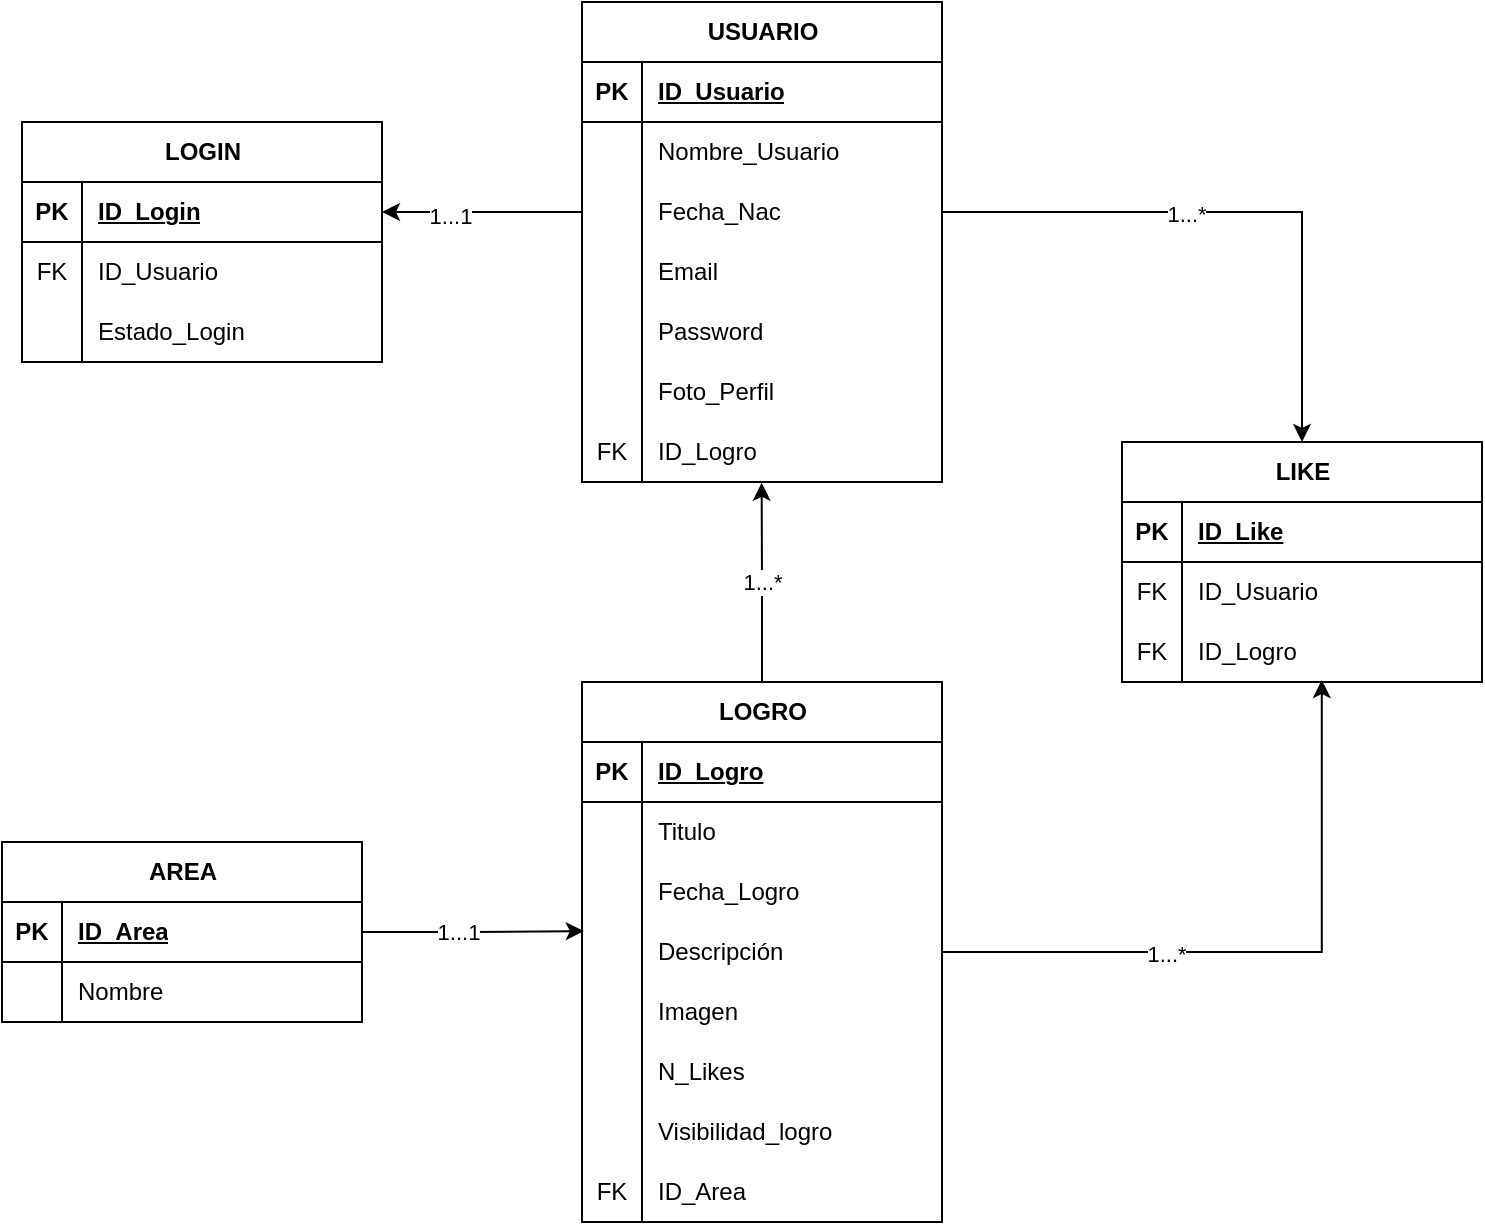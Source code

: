 <mxfile version="21.5.0" type="device">
  <diagram name="Página-1" id="RfY9e64gLlsHa1aMTghe">
    <mxGraphModel dx="956" dy="541" grid="1" gridSize="10" guides="1" tooltips="1" connect="1" arrows="1" fold="1" page="1" pageScale="1" pageWidth="827" pageHeight="1169" math="0" shadow="0">
      <root>
        <mxCell id="0" />
        <mxCell id="1" parent="0" />
        <mxCell id="a_0hWVWMmXAK3noIr4Zj-1" value="USUARIO" style="shape=table;startSize=30;container=1;collapsible=1;childLayout=tableLayout;fixedRows=1;rowLines=0;fontStyle=1;align=center;resizeLast=1;html=1;" vertex="1" parent="1">
          <mxGeometry x="310" y="20" width="180" height="240" as="geometry" />
        </mxCell>
        <mxCell id="a_0hWVWMmXAK3noIr4Zj-2" value="" style="shape=tableRow;horizontal=0;startSize=0;swimlaneHead=0;swimlaneBody=0;fillColor=none;collapsible=0;dropTarget=0;points=[[0,0.5],[1,0.5]];portConstraint=eastwest;top=0;left=0;right=0;bottom=1;" vertex="1" parent="a_0hWVWMmXAK3noIr4Zj-1">
          <mxGeometry y="30" width="180" height="30" as="geometry" />
        </mxCell>
        <mxCell id="a_0hWVWMmXAK3noIr4Zj-3" value="PK" style="shape=partialRectangle;connectable=0;fillColor=none;top=0;left=0;bottom=0;right=0;fontStyle=1;overflow=hidden;whiteSpace=wrap;html=1;" vertex="1" parent="a_0hWVWMmXAK3noIr4Zj-2">
          <mxGeometry width="30" height="30" as="geometry">
            <mxRectangle width="30" height="30" as="alternateBounds" />
          </mxGeometry>
        </mxCell>
        <mxCell id="a_0hWVWMmXAK3noIr4Zj-4" value="ID_Usuario" style="shape=partialRectangle;connectable=0;fillColor=none;top=0;left=0;bottom=0;right=0;align=left;spacingLeft=6;fontStyle=5;overflow=hidden;whiteSpace=wrap;html=1;" vertex="1" parent="a_0hWVWMmXAK3noIr4Zj-2">
          <mxGeometry x="30" width="150" height="30" as="geometry">
            <mxRectangle width="150" height="30" as="alternateBounds" />
          </mxGeometry>
        </mxCell>
        <mxCell id="a_0hWVWMmXAK3noIr4Zj-5" value="" style="shape=tableRow;horizontal=0;startSize=0;swimlaneHead=0;swimlaneBody=0;fillColor=none;collapsible=0;dropTarget=0;points=[[0,0.5],[1,0.5]];portConstraint=eastwest;top=0;left=0;right=0;bottom=0;" vertex="1" parent="a_0hWVWMmXAK3noIr4Zj-1">
          <mxGeometry y="60" width="180" height="30" as="geometry" />
        </mxCell>
        <mxCell id="a_0hWVWMmXAK3noIr4Zj-6" value="" style="shape=partialRectangle;connectable=0;fillColor=none;top=0;left=0;bottom=0;right=0;editable=1;overflow=hidden;whiteSpace=wrap;html=1;" vertex="1" parent="a_0hWVWMmXAK3noIr4Zj-5">
          <mxGeometry width="30" height="30" as="geometry">
            <mxRectangle width="30" height="30" as="alternateBounds" />
          </mxGeometry>
        </mxCell>
        <mxCell id="a_0hWVWMmXAK3noIr4Zj-7" value="Nombre_Usuario" style="shape=partialRectangle;connectable=0;fillColor=none;top=0;left=0;bottom=0;right=0;align=left;spacingLeft=6;overflow=hidden;whiteSpace=wrap;html=1;" vertex="1" parent="a_0hWVWMmXAK3noIr4Zj-5">
          <mxGeometry x="30" width="150" height="30" as="geometry">
            <mxRectangle width="150" height="30" as="alternateBounds" />
          </mxGeometry>
        </mxCell>
        <mxCell id="a_0hWVWMmXAK3noIr4Zj-8" value="" style="shape=tableRow;horizontal=0;startSize=0;swimlaneHead=0;swimlaneBody=0;fillColor=none;collapsible=0;dropTarget=0;points=[[0,0.5],[1,0.5]];portConstraint=eastwest;top=0;left=0;right=0;bottom=0;" vertex="1" parent="a_0hWVWMmXAK3noIr4Zj-1">
          <mxGeometry y="90" width="180" height="30" as="geometry" />
        </mxCell>
        <mxCell id="a_0hWVWMmXAK3noIr4Zj-9" value="" style="shape=partialRectangle;connectable=0;fillColor=none;top=0;left=0;bottom=0;right=0;editable=1;overflow=hidden;whiteSpace=wrap;html=1;" vertex="1" parent="a_0hWVWMmXAK3noIr4Zj-8">
          <mxGeometry width="30" height="30" as="geometry">
            <mxRectangle width="30" height="30" as="alternateBounds" />
          </mxGeometry>
        </mxCell>
        <mxCell id="a_0hWVWMmXAK3noIr4Zj-10" value="Fecha_Nac" style="shape=partialRectangle;connectable=0;fillColor=none;top=0;left=0;bottom=0;right=0;align=left;spacingLeft=6;overflow=hidden;whiteSpace=wrap;html=1;" vertex="1" parent="a_0hWVWMmXAK3noIr4Zj-8">
          <mxGeometry x="30" width="150" height="30" as="geometry">
            <mxRectangle width="150" height="30" as="alternateBounds" />
          </mxGeometry>
        </mxCell>
        <mxCell id="a_0hWVWMmXAK3noIr4Zj-11" value="" style="shape=tableRow;horizontal=0;startSize=0;swimlaneHead=0;swimlaneBody=0;fillColor=none;collapsible=0;dropTarget=0;points=[[0,0.5],[1,0.5]];portConstraint=eastwest;top=0;left=0;right=0;bottom=0;" vertex="1" parent="a_0hWVWMmXAK3noIr4Zj-1">
          <mxGeometry y="120" width="180" height="30" as="geometry" />
        </mxCell>
        <mxCell id="a_0hWVWMmXAK3noIr4Zj-12" value="" style="shape=partialRectangle;connectable=0;fillColor=none;top=0;left=0;bottom=0;right=0;editable=1;overflow=hidden;whiteSpace=wrap;html=1;" vertex="1" parent="a_0hWVWMmXAK3noIr4Zj-11">
          <mxGeometry width="30" height="30" as="geometry">
            <mxRectangle width="30" height="30" as="alternateBounds" />
          </mxGeometry>
        </mxCell>
        <mxCell id="a_0hWVWMmXAK3noIr4Zj-13" value="Email&lt;span style=&quot;white-space: pre;&quot;&gt;&#x9;&lt;/span&gt;&lt;span style=&quot;white-space: pre;&quot;&gt;&#x9;&lt;/span&gt;&lt;span style=&quot;white-space: pre;&quot;&gt;&#x9;&lt;/span&gt;&lt;span style=&quot;white-space: pre;&quot;&gt;&#x9;&lt;/span&gt;&lt;span style=&quot;white-space: pre;&quot;&gt;&#x9;&lt;/span&gt;&lt;span style=&quot;white-space: pre;&quot;&gt;&#x9;&lt;/span&gt;" style="shape=partialRectangle;connectable=0;fillColor=none;top=0;left=0;bottom=0;right=0;align=left;spacingLeft=6;overflow=hidden;whiteSpace=wrap;html=1;" vertex="1" parent="a_0hWVWMmXAK3noIr4Zj-11">
          <mxGeometry x="30" width="150" height="30" as="geometry">
            <mxRectangle width="150" height="30" as="alternateBounds" />
          </mxGeometry>
        </mxCell>
        <mxCell id="a_0hWVWMmXAK3noIr4Zj-14" value="" style="shape=tableRow;horizontal=0;startSize=0;swimlaneHead=0;swimlaneBody=0;fillColor=none;collapsible=0;dropTarget=0;points=[[0,0.5],[1,0.5]];portConstraint=eastwest;top=0;left=0;right=0;bottom=0;" vertex="1" parent="a_0hWVWMmXAK3noIr4Zj-1">
          <mxGeometry y="150" width="180" height="30" as="geometry" />
        </mxCell>
        <mxCell id="a_0hWVWMmXAK3noIr4Zj-15" value="" style="shape=partialRectangle;connectable=0;fillColor=none;top=0;left=0;bottom=0;right=0;editable=1;overflow=hidden;whiteSpace=wrap;html=1;" vertex="1" parent="a_0hWVWMmXAK3noIr4Zj-14">
          <mxGeometry width="30" height="30" as="geometry">
            <mxRectangle width="30" height="30" as="alternateBounds" />
          </mxGeometry>
        </mxCell>
        <mxCell id="a_0hWVWMmXAK3noIr4Zj-16" value="Password" style="shape=partialRectangle;connectable=0;fillColor=none;top=0;left=0;bottom=0;right=0;align=left;spacingLeft=6;overflow=hidden;whiteSpace=wrap;html=1;" vertex="1" parent="a_0hWVWMmXAK3noIr4Zj-14">
          <mxGeometry x="30" width="150" height="30" as="geometry">
            <mxRectangle width="150" height="30" as="alternateBounds" />
          </mxGeometry>
        </mxCell>
        <mxCell id="a_0hWVWMmXAK3noIr4Zj-17" value="" style="shape=tableRow;horizontal=0;startSize=0;swimlaneHead=0;swimlaneBody=0;fillColor=none;collapsible=0;dropTarget=0;points=[[0,0.5],[1,0.5]];portConstraint=eastwest;top=0;left=0;right=0;bottom=0;" vertex="1" parent="a_0hWVWMmXAK3noIr4Zj-1">
          <mxGeometry y="180" width="180" height="30" as="geometry" />
        </mxCell>
        <mxCell id="a_0hWVWMmXAK3noIr4Zj-18" value="" style="shape=partialRectangle;connectable=0;fillColor=none;top=0;left=0;bottom=0;right=0;editable=1;overflow=hidden;whiteSpace=wrap;html=1;" vertex="1" parent="a_0hWVWMmXAK3noIr4Zj-17">
          <mxGeometry width="30" height="30" as="geometry">
            <mxRectangle width="30" height="30" as="alternateBounds" />
          </mxGeometry>
        </mxCell>
        <mxCell id="a_0hWVWMmXAK3noIr4Zj-19" value="Foto_Perfil" style="shape=partialRectangle;connectable=0;fillColor=none;top=0;left=0;bottom=0;right=0;align=left;spacingLeft=6;overflow=hidden;whiteSpace=wrap;html=1;" vertex="1" parent="a_0hWVWMmXAK3noIr4Zj-17">
          <mxGeometry x="30" width="150" height="30" as="geometry">
            <mxRectangle width="150" height="30" as="alternateBounds" />
          </mxGeometry>
        </mxCell>
        <mxCell id="a_0hWVWMmXAK3noIr4Zj-39" value="" style="shape=tableRow;horizontal=0;startSize=0;swimlaneHead=0;swimlaneBody=0;fillColor=none;collapsible=0;dropTarget=0;points=[[0,0.5],[1,0.5]];portConstraint=eastwest;top=0;left=0;right=0;bottom=0;" vertex="1" parent="a_0hWVWMmXAK3noIr4Zj-1">
          <mxGeometry y="210" width="180" height="30" as="geometry" />
        </mxCell>
        <mxCell id="a_0hWVWMmXAK3noIr4Zj-40" value="FK" style="shape=partialRectangle;connectable=0;fillColor=none;top=0;left=0;bottom=0;right=0;editable=1;overflow=hidden;whiteSpace=wrap;html=1;" vertex="1" parent="a_0hWVWMmXAK3noIr4Zj-39">
          <mxGeometry width="30" height="30" as="geometry">
            <mxRectangle width="30" height="30" as="alternateBounds" />
          </mxGeometry>
        </mxCell>
        <mxCell id="a_0hWVWMmXAK3noIr4Zj-41" value="ID_Logro" style="shape=partialRectangle;connectable=0;fillColor=none;top=0;left=0;bottom=0;right=0;align=left;spacingLeft=6;overflow=hidden;whiteSpace=wrap;html=1;" vertex="1" parent="a_0hWVWMmXAK3noIr4Zj-39">
          <mxGeometry x="30" width="150" height="30" as="geometry">
            <mxRectangle width="150" height="30" as="alternateBounds" />
          </mxGeometry>
        </mxCell>
        <mxCell id="a_0hWVWMmXAK3noIr4Zj-108" style="edgeStyle=orthogonalEdgeStyle;rounded=0;orthogonalLoop=1;jettySize=auto;html=1;entryX=0.555;entryY=0.967;entryDx=0;entryDy=0;entryPerimeter=0;" edge="1" parent="1" source="a_0hWVWMmXAK3noIr4Zj-42" target="a_0hWVWMmXAK3noIr4Zj-101">
          <mxGeometry relative="1" as="geometry" />
        </mxCell>
        <mxCell id="a_0hWVWMmXAK3noIr4Zj-110" value="1...*" style="edgeLabel;html=1;align=center;verticalAlign=middle;resizable=0;points=[];" vertex="1" connectable="0" parent="a_0hWVWMmXAK3noIr4Zj-108">
          <mxGeometry x="-0.313" y="-1" relative="1" as="geometry">
            <mxPoint as="offset" />
          </mxGeometry>
        </mxCell>
        <mxCell id="a_0hWVWMmXAK3noIr4Zj-129" value="1...*" style="edgeStyle=orthogonalEdgeStyle;rounded=0;orthogonalLoop=1;jettySize=auto;html=1;entryX=0.499;entryY=1.013;entryDx=0;entryDy=0;entryPerimeter=0;" edge="1" parent="1" source="a_0hWVWMmXAK3noIr4Zj-42" target="a_0hWVWMmXAK3noIr4Zj-39">
          <mxGeometry relative="1" as="geometry">
            <Array as="points">
              <mxPoint x="400" y="310" />
              <mxPoint x="400" y="310" />
            </Array>
          </mxGeometry>
        </mxCell>
        <mxCell id="a_0hWVWMmXAK3noIr4Zj-42" value="LOGRO" style="shape=table;startSize=30;container=1;collapsible=1;childLayout=tableLayout;fixedRows=1;rowLines=0;fontStyle=1;align=center;resizeLast=1;html=1;" vertex="1" parent="1">
          <mxGeometry x="310" y="360" width="180" height="270" as="geometry" />
        </mxCell>
        <mxCell id="a_0hWVWMmXAK3noIr4Zj-43" value="" style="shape=tableRow;horizontal=0;startSize=0;swimlaneHead=0;swimlaneBody=0;fillColor=none;collapsible=0;dropTarget=0;points=[[0,0.5],[1,0.5]];portConstraint=eastwest;top=0;left=0;right=0;bottom=1;" vertex="1" parent="a_0hWVWMmXAK3noIr4Zj-42">
          <mxGeometry y="30" width="180" height="30" as="geometry" />
        </mxCell>
        <mxCell id="a_0hWVWMmXAK3noIr4Zj-44" value="PK" style="shape=partialRectangle;connectable=0;fillColor=none;top=0;left=0;bottom=0;right=0;fontStyle=1;overflow=hidden;whiteSpace=wrap;html=1;" vertex="1" parent="a_0hWVWMmXAK3noIr4Zj-43">
          <mxGeometry width="30" height="30" as="geometry">
            <mxRectangle width="30" height="30" as="alternateBounds" />
          </mxGeometry>
        </mxCell>
        <mxCell id="a_0hWVWMmXAK3noIr4Zj-45" value="ID_Logro" style="shape=partialRectangle;connectable=0;fillColor=none;top=0;left=0;bottom=0;right=0;align=left;spacingLeft=6;fontStyle=5;overflow=hidden;whiteSpace=wrap;html=1;" vertex="1" parent="a_0hWVWMmXAK3noIr4Zj-43">
          <mxGeometry x="30" width="150" height="30" as="geometry">
            <mxRectangle width="150" height="30" as="alternateBounds" />
          </mxGeometry>
        </mxCell>
        <mxCell id="a_0hWVWMmXAK3noIr4Zj-46" value="" style="shape=tableRow;horizontal=0;startSize=0;swimlaneHead=0;swimlaneBody=0;fillColor=none;collapsible=0;dropTarget=0;points=[[0,0.5],[1,0.5]];portConstraint=eastwest;top=0;left=0;right=0;bottom=0;" vertex="1" parent="a_0hWVWMmXAK3noIr4Zj-42">
          <mxGeometry y="60" width="180" height="30" as="geometry" />
        </mxCell>
        <mxCell id="a_0hWVWMmXAK3noIr4Zj-47" value="" style="shape=partialRectangle;connectable=0;fillColor=none;top=0;left=0;bottom=0;right=0;editable=1;overflow=hidden;whiteSpace=wrap;html=1;" vertex="1" parent="a_0hWVWMmXAK3noIr4Zj-46">
          <mxGeometry width="30" height="30" as="geometry">
            <mxRectangle width="30" height="30" as="alternateBounds" />
          </mxGeometry>
        </mxCell>
        <mxCell id="a_0hWVWMmXAK3noIr4Zj-48" value="Titulo" style="shape=partialRectangle;connectable=0;fillColor=none;top=0;left=0;bottom=0;right=0;align=left;spacingLeft=6;overflow=hidden;whiteSpace=wrap;html=1;" vertex="1" parent="a_0hWVWMmXAK3noIr4Zj-46">
          <mxGeometry x="30" width="150" height="30" as="geometry">
            <mxRectangle width="150" height="30" as="alternateBounds" />
          </mxGeometry>
        </mxCell>
        <mxCell id="a_0hWVWMmXAK3noIr4Zj-49" value="" style="shape=tableRow;horizontal=0;startSize=0;swimlaneHead=0;swimlaneBody=0;fillColor=none;collapsible=0;dropTarget=0;points=[[0,0.5],[1,0.5]];portConstraint=eastwest;top=0;left=0;right=0;bottom=0;" vertex="1" parent="a_0hWVWMmXAK3noIr4Zj-42">
          <mxGeometry y="90" width="180" height="30" as="geometry" />
        </mxCell>
        <mxCell id="a_0hWVWMmXAK3noIr4Zj-50" value="" style="shape=partialRectangle;connectable=0;fillColor=none;top=0;left=0;bottom=0;right=0;editable=1;overflow=hidden;whiteSpace=wrap;html=1;" vertex="1" parent="a_0hWVWMmXAK3noIr4Zj-49">
          <mxGeometry width="30" height="30" as="geometry">
            <mxRectangle width="30" height="30" as="alternateBounds" />
          </mxGeometry>
        </mxCell>
        <mxCell id="a_0hWVWMmXAK3noIr4Zj-51" value="Fecha_Logro" style="shape=partialRectangle;connectable=0;fillColor=none;top=0;left=0;bottom=0;right=0;align=left;spacingLeft=6;overflow=hidden;whiteSpace=wrap;html=1;" vertex="1" parent="a_0hWVWMmXAK3noIr4Zj-49">
          <mxGeometry x="30" width="150" height="30" as="geometry">
            <mxRectangle width="150" height="30" as="alternateBounds" />
          </mxGeometry>
        </mxCell>
        <mxCell id="a_0hWVWMmXAK3noIr4Zj-52" value="" style="shape=tableRow;horizontal=0;startSize=0;swimlaneHead=0;swimlaneBody=0;fillColor=none;collapsible=0;dropTarget=0;points=[[0,0.5],[1,0.5]];portConstraint=eastwest;top=0;left=0;right=0;bottom=0;" vertex="1" parent="a_0hWVWMmXAK3noIr4Zj-42">
          <mxGeometry y="120" width="180" height="30" as="geometry" />
        </mxCell>
        <mxCell id="a_0hWVWMmXAK3noIr4Zj-53" value="" style="shape=partialRectangle;connectable=0;fillColor=none;top=0;left=0;bottom=0;right=0;editable=1;overflow=hidden;whiteSpace=wrap;html=1;" vertex="1" parent="a_0hWVWMmXAK3noIr4Zj-52">
          <mxGeometry width="30" height="30" as="geometry">
            <mxRectangle width="30" height="30" as="alternateBounds" />
          </mxGeometry>
        </mxCell>
        <mxCell id="a_0hWVWMmXAK3noIr4Zj-54" value="Descripción" style="shape=partialRectangle;connectable=0;fillColor=none;top=0;left=0;bottom=0;right=0;align=left;spacingLeft=6;overflow=hidden;whiteSpace=wrap;html=1;" vertex="1" parent="a_0hWVWMmXAK3noIr4Zj-52">
          <mxGeometry x="30" width="150" height="30" as="geometry">
            <mxRectangle width="150" height="30" as="alternateBounds" />
          </mxGeometry>
        </mxCell>
        <mxCell id="a_0hWVWMmXAK3noIr4Zj-55" value="" style="shape=tableRow;horizontal=0;startSize=0;swimlaneHead=0;swimlaneBody=0;fillColor=none;collapsible=0;dropTarget=0;points=[[0,0.5],[1,0.5]];portConstraint=eastwest;top=0;left=0;right=0;bottom=0;" vertex="1" parent="a_0hWVWMmXAK3noIr4Zj-42">
          <mxGeometry y="150" width="180" height="30" as="geometry" />
        </mxCell>
        <mxCell id="a_0hWVWMmXAK3noIr4Zj-56" value="" style="shape=partialRectangle;connectable=0;fillColor=none;top=0;left=0;bottom=0;right=0;editable=1;overflow=hidden;whiteSpace=wrap;html=1;" vertex="1" parent="a_0hWVWMmXAK3noIr4Zj-55">
          <mxGeometry width="30" height="30" as="geometry">
            <mxRectangle width="30" height="30" as="alternateBounds" />
          </mxGeometry>
        </mxCell>
        <mxCell id="a_0hWVWMmXAK3noIr4Zj-57" value="Imagen" style="shape=partialRectangle;connectable=0;fillColor=none;top=0;left=0;bottom=0;right=0;align=left;spacingLeft=6;overflow=hidden;whiteSpace=wrap;html=1;" vertex="1" parent="a_0hWVWMmXAK3noIr4Zj-55">
          <mxGeometry x="30" width="150" height="30" as="geometry">
            <mxRectangle width="150" height="30" as="alternateBounds" />
          </mxGeometry>
        </mxCell>
        <mxCell id="a_0hWVWMmXAK3noIr4Zj-88" value="" style="shape=tableRow;horizontal=0;startSize=0;swimlaneHead=0;swimlaneBody=0;fillColor=none;collapsible=0;dropTarget=0;points=[[0,0.5],[1,0.5]];portConstraint=eastwest;top=0;left=0;right=0;bottom=0;" vertex="1" parent="a_0hWVWMmXAK3noIr4Zj-42">
          <mxGeometry y="180" width="180" height="30" as="geometry" />
        </mxCell>
        <mxCell id="a_0hWVWMmXAK3noIr4Zj-89" value="" style="shape=partialRectangle;connectable=0;fillColor=none;top=0;left=0;bottom=0;right=0;editable=1;overflow=hidden;whiteSpace=wrap;html=1;" vertex="1" parent="a_0hWVWMmXAK3noIr4Zj-88">
          <mxGeometry width="30" height="30" as="geometry">
            <mxRectangle width="30" height="30" as="alternateBounds" />
          </mxGeometry>
        </mxCell>
        <mxCell id="a_0hWVWMmXAK3noIr4Zj-90" value="N_Likes" style="shape=partialRectangle;connectable=0;fillColor=none;top=0;left=0;bottom=0;right=0;align=left;spacingLeft=6;overflow=hidden;whiteSpace=wrap;html=1;" vertex="1" parent="a_0hWVWMmXAK3noIr4Zj-88">
          <mxGeometry x="30" width="150" height="30" as="geometry">
            <mxRectangle width="150" height="30" as="alternateBounds" />
          </mxGeometry>
        </mxCell>
        <mxCell id="a_0hWVWMmXAK3noIr4Zj-91" value="" style="shape=tableRow;horizontal=0;startSize=0;swimlaneHead=0;swimlaneBody=0;fillColor=none;collapsible=0;dropTarget=0;points=[[0,0.5],[1,0.5]];portConstraint=eastwest;top=0;left=0;right=0;bottom=0;" vertex="1" parent="a_0hWVWMmXAK3noIr4Zj-42">
          <mxGeometry y="210" width="180" height="30" as="geometry" />
        </mxCell>
        <mxCell id="a_0hWVWMmXAK3noIr4Zj-92" value="" style="shape=partialRectangle;connectable=0;fillColor=none;top=0;left=0;bottom=0;right=0;editable=1;overflow=hidden;whiteSpace=wrap;html=1;" vertex="1" parent="a_0hWVWMmXAK3noIr4Zj-91">
          <mxGeometry width="30" height="30" as="geometry">
            <mxRectangle width="30" height="30" as="alternateBounds" />
          </mxGeometry>
        </mxCell>
        <mxCell id="a_0hWVWMmXAK3noIr4Zj-93" value="Visibilidad_logro" style="shape=partialRectangle;connectable=0;fillColor=none;top=0;left=0;bottom=0;right=0;align=left;spacingLeft=6;overflow=hidden;whiteSpace=wrap;html=1;" vertex="1" parent="a_0hWVWMmXAK3noIr4Zj-91">
          <mxGeometry x="30" width="150" height="30" as="geometry">
            <mxRectangle width="150" height="30" as="alternateBounds" />
          </mxGeometry>
        </mxCell>
        <mxCell id="a_0hWVWMmXAK3noIr4Zj-61" value="" style="shape=tableRow;horizontal=0;startSize=0;swimlaneHead=0;swimlaneBody=0;fillColor=none;collapsible=0;dropTarget=0;points=[[0,0.5],[1,0.5]];portConstraint=eastwest;top=0;left=0;right=0;bottom=0;" vertex="1" parent="a_0hWVWMmXAK3noIr4Zj-42">
          <mxGeometry y="240" width="180" height="30" as="geometry" />
        </mxCell>
        <mxCell id="a_0hWVWMmXAK3noIr4Zj-62" value="FK" style="shape=partialRectangle;connectable=0;fillColor=none;top=0;left=0;bottom=0;right=0;editable=1;overflow=hidden;whiteSpace=wrap;html=1;" vertex="1" parent="a_0hWVWMmXAK3noIr4Zj-61">
          <mxGeometry width="30" height="30" as="geometry">
            <mxRectangle width="30" height="30" as="alternateBounds" />
          </mxGeometry>
        </mxCell>
        <mxCell id="a_0hWVWMmXAK3noIr4Zj-63" value="ID_Area" style="shape=partialRectangle;connectable=0;fillColor=none;top=0;left=0;bottom=0;right=0;align=left;spacingLeft=6;overflow=hidden;whiteSpace=wrap;html=1;" vertex="1" parent="a_0hWVWMmXAK3noIr4Zj-61">
          <mxGeometry x="30" width="150" height="30" as="geometry">
            <mxRectangle width="150" height="30" as="alternateBounds" />
          </mxGeometry>
        </mxCell>
        <mxCell id="a_0hWVWMmXAK3noIr4Zj-127" style="edgeStyle=orthogonalEdgeStyle;rounded=0;orthogonalLoop=1;jettySize=auto;html=1;entryX=0.005;entryY=0.151;entryDx=0;entryDy=0;entryPerimeter=0;" edge="1" parent="1" source="a_0hWVWMmXAK3noIr4Zj-67" target="a_0hWVWMmXAK3noIr4Zj-52">
          <mxGeometry relative="1" as="geometry" />
        </mxCell>
        <mxCell id="a_0hWVWMmXAK3noIr4Zj-128" value="1...1" style="edgeLabel;html=1;align=center;verticalAlign=middle;resizable=0;points=[];" vertex="1" connectable="0" parent="a_0hWVWMmXAK3noIr4Zj-127">
          <mxGeometry x="-0.136" relative="1" as="geometry">
            <mxPoint as="offset" />
          </mxGeometry>
        </mxCell>
        <mxCell id="a_0hWVWMmXAK3noIr4Zj-67" value="AREA" style="shape=table;startSize=30;container=1;collapsible=1;childLayout=tableLayout;fixedRows=1;rowLines=0;fontStyle=1;align=center;resizeLast=1;html=1;" vertex="1" parent="1">
          <mxGeometry x="20" y="440" width="180" height="90" as="geometry" />
        </mxCell>
        <mxCell id="a_0hWVWMmXAK3noIr4Zj-68" value="" style="shape=tableRow;horizontal=0;startSize=0;swimlaneHead=0;swimlaneBody=0;fillColor=none;collapsible=0;dropTarget=0;points=[[0,0.5],[1,0.5]];portConstraint=eastwest;top=0;left=0;right=0;bottom=1;" vertex="1" parent="a_0hWVWMmXAK3noIr4Zj-67">
          <mxGeometry y="30" width="180" height="30" as="geometry" />
        </mxCell>
        <mxCell id="a_0hWVWMmXAK3noIr4Zj-69" value="PK" style="shape=partialRectangle;connectable=0;fillColor=none;top=0;left=0;bottom=0;right=0;fontStyle=1;overflow=hidden;whiteSpace=wrap;html=1;" vertex="1" parent="a_0hWVWMmXAK3noIr4Zj-68">
          <mxGeometry width="30" height="30" as="geometry">
            <mxRectangle width="30" height="30" as="alternateBounds" />
          </mxGeometry>
        </mxCell>
        <mxCell id="a_0hWVWMmXAK3noIr4Zj-70" value="ID_Area" style="shape=partialRectangle;connectable=0;fillColor=none;top=0;left=0;bottom=0;right=0;align=left;spacingLeft=6;fontStyle=5;overflow=hidden;whiteSpace=wrap;html=1;" vertex="1" parent="a_0hWVWMmXAK3noIr4Zj-68">
          <mxGeometry x="30" width="150" height="30" as="geometry">
            <mxRectangle width="150" height="30" as="alternateBounds" />
          </mxGeometry>
        </mxCell>
        <mxCell id="a_0hWVWMmXAK3noIr4Zj-71" value="" style="shape=tableRow;horizontal=0;startSize=0;swimlaneHead=0;swimlaneBody=0;fillColor=none;collapsible=0;dropTarget=0;points=[[0,0.5],[1,0.5]];portConstraint=eastwest;top=0;left=0;right=0;bottom=0;" vertex="1" parent="a_0hWVWMmXAK3noIr4Zj-67">
          <mxGeometry y="60" width="180" height="30" as="geometry" />
        </mxCell>
        <mxCell id="a_0hWVWMmXAK3noIr4Zj-72" value="" style="shape=partialRectangle;connectable=0;fillColor=none;top=0;left=0;bottom=0;right=0;editable=1;overflow=hidden;whiteSpace=wrap;html=1;" vertex="1" parent="a_0hWVWMmXAK3noIr4Zj-71">
          <mxGeometry width="30" height="30" as="geometry">
            <mxRectangle width="30" height="30" as="alternateBounds" />
          </mxGeometry>
        </mxCell>
        <mxCell id="a_0hWVWMmXAK3noIr4Zj-73" value="Nombre" style="shape=partialRectangle;connectable=0;fillColor=none;top=0;left=0;bottom=0;right=0;align=left;spacingLeft=6;overflow=hidden;whiteSpace=wrap;html=1;" vertex="1" parent="a_0hWVWMmXAK3noIr4Zj-71">
          <mxGeometry x="30" width="150" height="30" as="geometry">
            <mxRectangle width="150" height="30" as="alternateBounds" />
          </mxGeometry>
        </mxCell>
        <mxCell id="a_0hWVWMmXAK3noIr4Zj-94" value="LIKE" style="shape=table;startSize=30;container=1;collapsible=1;childLayout=tableLayout;fixedRows=1;rowLines=0;fontStyle=1;align=center;resizeLast=1;html=1;" vertex="1" parent="1">
          <mxGeometry x="580" y="240" width="180" height="120" as="geometry" />
        </mxCell>
        <mxCell id="a_0hWVWMmXAK3noIr4Zj-95" value="" style="shape=tableRow;horizontal=0;startSize=0;swimlaneHead=0;swimlaneBody=0;fillColor=none;collapsible=0;dropTarget=0;points=[[0,0.5],[1,0.5]];portConstraint=eastwest;top=0;left=0;right=0;bottom=1;" vertex="1" parent="a_0hWVWMmXAK3noIr4Zj-94">
          <mxGeometry y="30" width="180" height="30" as="geometry" />
        </mxCell>
        <mxCell id="a_0hWVWMmXAK3noIr4Zj-96" value="PK" style="shape=partialRectangle;connectable=0;fillColor=none;top=0;left=0;bottom=0;right=0;fontStyle=1;overflow=hidden;whiteSpace=wrap;html=1;" vertex="1" parent="a_0hWVWMmXAK3noIr4Zj-95">
          <mxGeometry width="30" height="30" as="geometry">
            <mxRectangle width="30" height="30" as="alternateBounds" />
          </mxGeometry>
        </mxCell>
        <mxCell id="a_0hWVWMmXAK3noIr4Zj-97" value="ID_Like" style="shape=partialRectangle;connectable=0;fillColor=none;top=0;left=0;bottom=0;right=0;align=left;spacingLeft=6;fontStyle=5;overflow=hidden;whiteSpace=wrap;html=1;" vertex="1" parent="a_0hWVWMmXAK3noIr4Zj-95">
          <mxGeometry x="30" width="150" height="30" as="geometry">
            <mxRectangle width="150" height="30" as="alternateBounds" />
          </mxGeometry>
        </mxCell>
        <mxCell id="a_0hWVWMmXAK3noIr4Zj-98" value="" style="shape=tableRow;horizontal=0;startSize=0;swimlaneHead=0;swimlaneBody=0;fillColor=none;collapsible=0;dropTarget=0;points=[[0,0.5],[1,0.5]];portConstraint=eastwest;top=0;left=0;right=0;bottom=0;" vertex="1" parent="a_0hWVWMmXAK3noIr4Zj-94">
          <mxGeometry y="60" width="180" height="30" as="geometry" />
        </mxCell>
        <mxCell id="a_0hWVWMmXAK3noIr4Zj-99" value="FK" style="shape=partialRectangle;connectable=0;fillColor=none;top=0;left=0;bottom=0;right=0;editable=1;overflow=hidden;whiteSpace=wrap;html=1;" vertex="1" parent="a_0hWVWMmXAK3noIr4Zj-98">
          <mxGeometry width="30" height="30" as="geometry">
            <mxRectangle width="30" height="30" as="alternateBounds" />
          </mxGeometry>
        </mxCell>
        <mxCell id="a_0hWVWMmXAK3noIr4Zj-100" value="ID_Usuario" style="shape=partialRectangle;connectable=0;fillColor=none;top=0;left=0;bottom=0;right=0;align=left;spacingLeft=6;overflow=hidden;whiteSpace=wrap;html=1;" vertex="1" parent="a_0hWVWMmXAK3noIr4Zj-98">
          <mxGeometry x="30" width="150" height="30" as="geometry">
            <mxRectangle width="150" height="30" as="alternateBounds" />
          </mxGeometry>
        </mxCell>
        <mxCell id="a_0hWVWMmXAK3noIr4Zj-101" value="" style="shape=tableRow;horizontal=0;startSize=0;swimlaneHead=0;swimlaneBody=0;fillColor=none;collapsible=0;dropTarget=0;points=[[0,0.5],[1,0.5]];portConstraint=eastwest;top=0;left=0;right=0;bottom=0;" vertex="1" parent="a_0hWVWMmXAK3noIr4Zj-94">
          <mxGeometry y="90" width="180" height="30" as="geometry" />
        </mxCell>
        <mxCell id="a_0hWVWMmXAK3noIr4Zj-102" value="FK" style="shape=partialRectangle;connectable=0;fillColor=none;top=0;left=0;bottom=0;right=0;editable=1;overflow=hidden;whiteSpace=wrap;html=1;" vertex="1" parent="a_0hWVWMmXAK3noIr4Zj-101">
          <mxGeometry width="30" height="30" as="geometry">
            <mxRectangle width="30" height="30" as="alternateBounds" />
          </mxGeometry>
        </mxCell>
        <mxCell id="a_0hWVWMmXAK3noIr4Zj-103" value="ID_Logro" style="shape=partialRectangle;connectable=0;fillColor=none;top=0;left=0;bottom=0;right=0;align=left;spacingLeft=6;overflow=hidden;whiteSpace=wrap;html=1;" vertex="1" parent="a_0hWVWMmXAK3noIr4Zj-101">
          <mxGeometry x="30" width="150" height="30" as="geometry">
            <mxRectangle width="150" height="30" as="alternateBounds" />
          </mxGeometry>
        </mxCell>
        <mxCell id="a_0hWVWMmXAK3noIr4Zj-107" style="edgeStyle=orthogonalEdgeStyle;rounded=0;orthogonalLoop=1;jettySize=auto;html=1;entryX=0.5;entryY=0;entryDx=0;entryDy=0;" edge="1" parent="1" source="a_0hWVWMmXAK3noIr4Zj-8" target="a_0hWVWMmXAK3noIr4Zj-94">
          <mxGeometry relative="1" as="geometry" />
        </mxCell>
        <mxCell id="a_0hWVWMmXAK3noIr4Zj-109" value="1...*" style="edgeLabel;html=1;align=center;verticalAlign=middle;resizable=0;points=[];" vertex="1" connectable="0" parent="a_0hWVWMmXAK3noIr4Zj-107">
          <mxGeometry x="-0.176" y="-1" relative="1" as="geometry">
            <mxPoint as="offset" />
          </mxGeometry>
        </mxCell>
        <mxCell id="a_0hWVWMmXAK3noIr4Zj-111" value="LOGIN" style="shape=table;startSize=30;container=1;collapsible=1;childLayout=tableLayout;fixedRows=1;rowLines=0;fontStyle=1;align=center;resizeLast=1;html=1;" vertex="1" parent="1">
          <mxGeometry x="30" y="80" width="180" height="120" as="geometry" />
        </mxCell>
        <mxCell id="a_0hWVWMmXAK3noIr4Zj-112" value="" style="shape=tableRow;horizontal=0;startSize=0;swimlaneHead=0;swimlaneBody=0;fillColor=none;collapsible=0;dropTarget=0;points=[[0,0.5],[1,0.5]];portConstraint=eastwest;top=0;left=0;right=0;bottom=1;" vertex="1" parent="a_0hWVWMmXAK3noIr4Zj-111">
          <mxGeometry y="30" width="180" height="30" as="geometry" />
        </mxCell>
        <mxCell id="a_0hWVWMmXAK3noIr4Zj-113" value="PK" style="shape=partialRectangle;connectable=0;fillColor=none;top=0;left=0;bottom=0;right=0;fontStyle=1;overflow=hidden;whiteSpace=wrap;html=1;" vertex="1" parent="a_0hWVWMmXAK3noIr4Zj-112">
          <mxGeometry width="30" height="30" as="geometry">
            <mxRectangle width="30" height="30" as="alternateBounds" />
          </mxGeometry>
        </mxCell>
        <mxCell id="a_0hWVWMmXAK3noIr4Zj-114" value="ID_Login" style="shape=partialRectangle;connectable=0;fillColor=none;top=0;left=0;bottom=0;right=0;align=left;spacingLeft=6;fontStyle=5;overflow=hidden;whiteSpace=wrap;html=1;" vertex="1" parent="a_0hWVWMmXAK3noIr4Zj-112">
          <mxGeometry x="30" width="150" height="30" as="geometry">
            <mxRectangle width="150" height="30" as="alternateBounds" />
          </mxGeometry>
        </mxCell>
        <mxCell id="a_0hWVWMmXAK3noIr4Zj-115" value="" style="shape=tableRow;horizontal=0;startSize=0;swimlaneHead=0;swimlaneBody=0;fillColor=none;collapsible=0;dropTarget=0;points=[[0,0.5],[1,0.5]];portConstraint=eastwest;top=0;left=0;right=0;bottom=0;" vertex="1" parent="a_0hWVWMmXAK3noIr4Zj-111">
          <mxGeometry y="60" width="180" height="30" as="geometry" />
        </mxCell>
        <mxCell id="a_0hWVWMmXAK3noIr4Zj-116" value="FK" style="shape=partialRectangle;connectable=0;fillColor=none;top=0;left=0;bottom=0;right=0;editable=1;overflow=hidden;whiteSpace=wrap;html=1;" vertex="1" parent="a_0hWVWMmXAK3noIr4Zj-115">
          <mxGeometry width="30" height="30" as="geometry">
            <mxRectangle width="30" height="30" as="alternateBounds" />
          </mxGeometry>
        </mxCell>
        <mxCell id="a_0hWVWMmXAK3noIr4Zj-117" value="ID_Usuario" style="shape=partialRectangle;connectable=0;fillColor=none;top=0;left=0;bottom=0;right=0;align=left;spacingLeft=6;overflow=hidden;whiteSpace=wrap;html=1;" vertex="1" parent="a_0hWVWMmXAK3noIr4Zj-115">
          <mxGeometry x="30" width="150" height="30" as="geometry">
            <mxRectangle width="150" height="30" as="alternateBounds" />
          </mxGeometry>
        </mxCell>
        <mxCell id="a_0hWVWMmXAK3noIr4Zj-122" value="" style="shape=tableRow;horizontal=0;startSize=0;swimlaneHead=0;swimlaneBody=0;fillColor=none;collapsible=0;dropTarget=0;points=[[0,0.5],[1,0.5]];portConstraint=eastwest;top=0;left=0;right=0;bottom=0;" vertex="1" parent="a_0hWVWMmXAK3noIr4Zj-111">
          <mxGeometry y="90" width="180" height="30" as="geometry" />
        </mxCell>
        <mxCell id="a_0hWVWMmXAK3noIr4Zj-123" value="" style="shape=partialRectangle;connectable=0;fillColor=none;top=0;left=0;bottom=0;right=0;editable=1;overflow=hidden;whiteSpace=wrap;html=1;" vertex="1" parent="a_0hWVWMmXAK3noIr4Zj-122">
          <mxGeometry width="30" height="30" as="geometry">
            <mxRectangle width="30" height="30" as="alternateBounds" />
          </mxGeometry>
        </mxCell>
        <mxCell id="a_0hWVWMmXAK3noIr4Zj-124" value="Estado_Login" style="shape=partialRectangle;connectable=0;fillColor=none;top=0;left=0;bottom=0;right=0;align=left;spacingLeft=6;overflow=hidden;whiteSpace=wrap;html=1;" vertex="1" parent="a_0hWVWMmXAK3noIr4Zj-122">
          <mxGeometry x="30" width="150" height="30" as="geometry">
            <mxRectangle width="150" height="30" as="alternateBounds" />
          </mxGeometry>
        </mxCell>
        <mxCell id="a_0hWVWMmXAK3noIr4Zj-125" style="edgeStyle=orthogonalEdgeStyle;rounded=0;orthogonalLoop=1;jettySize=auto;html=1;entryX=1;entryY=0.5;entryDx=0;entryDy=0;" edge="1" parent="1" source="a_0hWVWMmXAK3noIr4Zj-8" target="a_0hWVWMmXAK3noIr4Zj-112">
          <mxGeometry relative="1" as="geometry" />
        </mxCell>
        <mxCell id="a_0hWVWMmXAK3noIr4Zj-126" value="1...1" style="edgeLabel;html=1;align=center;verticalAlign=middle;resizable=0;points=[];" vertex="1" connectable="0" parent="a_0hWVWMmXAK3noIr4Zj-125">
          <mxGeometry x="0.334" y="2" relative="1" as="geometry">
            <mxPoint as="offset" />
          </mxGeometry>
        </mxCell>
      </root>
    </mxGraphModel>
  </diagram>
</mxfile>
